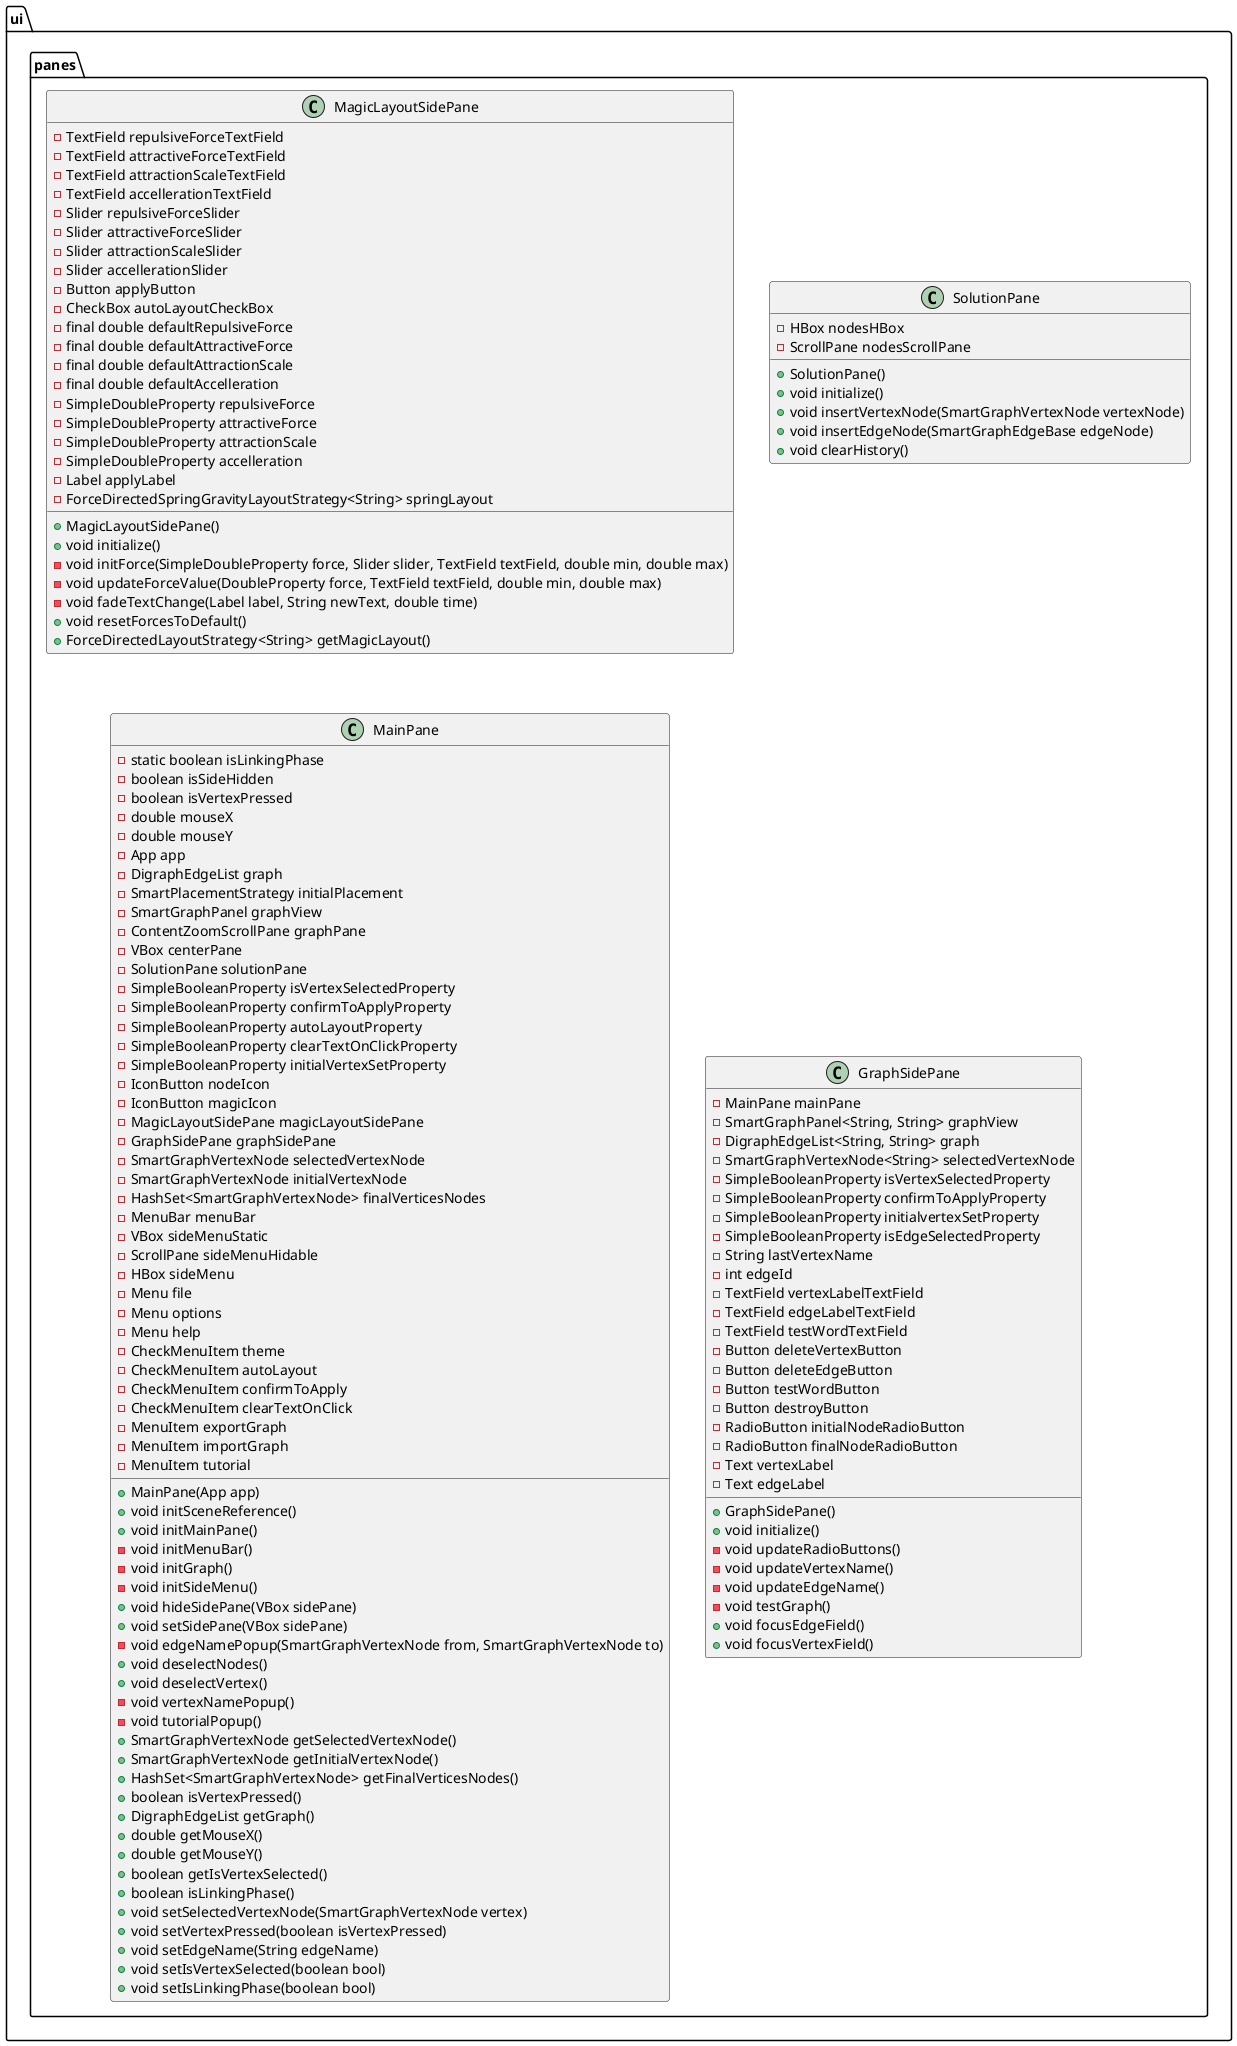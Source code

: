 @startuml
package ui.panes {

    
    class MagicLayoutSidePane {
        - TextField repulsiveForceTextField
        - TextField attractiveForceTextField
        - TextField attractionScaleTextField
        - TextField accellerationTextField
        - Slider repulsiveForceSlider
        - Slider attractiveForceSlider
        - Slider attractionScaleSlider
        - Slider accellerationSlider
        - Button applyButton
        - CheckBox autoLayoutCheckBox
        - final double defaultRepulsiveForce
        - final double defaultAttractiveForce
        - final double defaultAttractionScale
        - final double defaultAccelleration
        - SimpleDoubleProperty repulsiveForce
        - SimpleDoubleProperty attractiveForce
        - SimpleDoubleProperty attractionScale
        - SimpleDoubleProperty accelleration
        - Label applyLabel
        - ForceDirectedSpringGravityLayoutStrategy<String> springLayout
        + MagicLayoutSidePane()
        + void initialize()
        - void initForce(SimpleDoubleProperty force, Slider slider, TextField textField, double min, double max)
        - void updateForceValue(DoubleProperty force, TextField textField, double min, double max)
        - void fadeTextChange(Label label, String newText, double time)
        + void resetForcesToDefault()
        + ForceDirectedLayoutStrategy<String> getMagicLayout()
    } 
    class SolutionPane {
        - HBox nodesHBox
        - ScrollPane nodesScrollPane
        + SolutionPane()
        + void initialize()
        + void insertVertexNode(SmartGraphVertexNode vertexNode)
        + void insertEdgeNode(SmartGraphEdgeBase edgeNode)
        + void clearHistory()
    }
    class MainPane {
        - static boolean isLinkingPhase
        - boolean isSideHidden
        - boolean isVertexPressed
        - double mouseX
        - double mouseY
        - App app
        - DigraphEdgeList graph
        - SmartPlacementStrategy initialPlacement
        - SmartGraphPanel graphView
        - ContentZoomScrollPane graphPane
        - VBox centerPane
        - SolutionPane solutionPane
        - SimpleBooleanProperty isVertexSelectedProperty
        - SimpleBooleanProperty confirmToApplyProperty
        - SimpleBooleanProperty autoLayoutProperty
        - SimpleBooleanProperty clearTextOnClickProperty
        - SimpleBooleanProperty initialVertexSetProperty
        - IconButton nodeIcon
        - IconButton magicIcon
        - MagicLayoutSidePane magicLayoutSidePane
        - GraphSidePane graphSidePane
        - SmartGraphVertexNode selectedVertexNode
        - SmartGraphVertexNode initialVertexNode
        - HashSet<SmartGraphVertexNode> finalVerticesNodes
        - MenuBar menuBar
        - VBox sideMenuStatic
        - ScrollPane sideMenuHidable
        - HBox sideMenu
        - Menu file
        - Menu options
        - Menu help
        - CheckMenuItem theme
        - CheckMenuItem autoLayout
        - CheckMenuItem confirmToApply
        - CheckMenuItem clearTextOnClick
        - MenuItem exportGraph
        - MenuItem importGraph
        - MenuItem tutorial
        + MainPane(App app)
        + void initSceneReference()
        + void initMainPane()
        - void initMenuBar()
        - void initGraph()
        - void initSideMenu()
        + void hideSidePane(VBox sidePane)
        + void setSidePane(VBox sidePane)
        - void edgeNamePopup(SmartGraphVertexNode from, SmartGraphVertexNode to)
        + void deselectNodes()
        + void deselectVertex()
        - void vertexNamePopup()
        - void tutorialPopup()
        + SmartGraphVertexNode getSelectedVertexNode()
        + SmartGraphVertexNode getInitialVertexNode()
        + HashSet<SmartGraphVertexNode> getFinalVerticesNodes()
        + boolean isVertexPressed()
        + DigraphEdgeList getGraph()
        + double getMouseX()
        + double getMouseY()
        + boolean getIsVertexSelected()
        + boolean isLinkingPhase()
        + void setSelectedVertexNode(SmartGraphVertexNode vertex)
        + void setVertexPressed(boolean isVertexPressed)
        + void setEdgeName(String edgeName)
        + void setIsVertexSelected(boolean bool)
        + void setIsLinkingPhase(boolean bool)
    }
   class GraphSidePane {
        - MainPane mainPane
        - SmartGraphPanel<String, String> graphView
        - DigraphEdgeList<String, String> graph
        - SmartGraphVertexNode<String> selectedVertexNode
        - SimpleBooleanProperty isVertexSelectedProperty
        - SimpleBooleanProperty confirmToApplyProperty
        - SimpleBooleanProperty initialvertexSetProperty
        - SimpleBooleanProperty isEdgeSelectedProperty
        - String lastVertexName
        - int edgeId
        - TextField vertexLabelTextField
        - TextField edgeLabelTextField
        - TextField testWordTextField
        - Button deleteVertexButton
        - Button deleteEdgeButton
        - Button testWordButton
        - Button destroyButton
        - RadioButton initialNodeRadioButton
        - RadioButton finalNodeRadioButton
        - Text vertexLabel
        - Text edgeLabel
        + GraphSidePane()
        + void initialize()
        - void updateRadioButtons()
        - void updateVertexName()
        - void updateEdgeName()
        - void testGraph()
        + void focusEdgeField()
        + void focusVertexField()
    }
}
@enduml